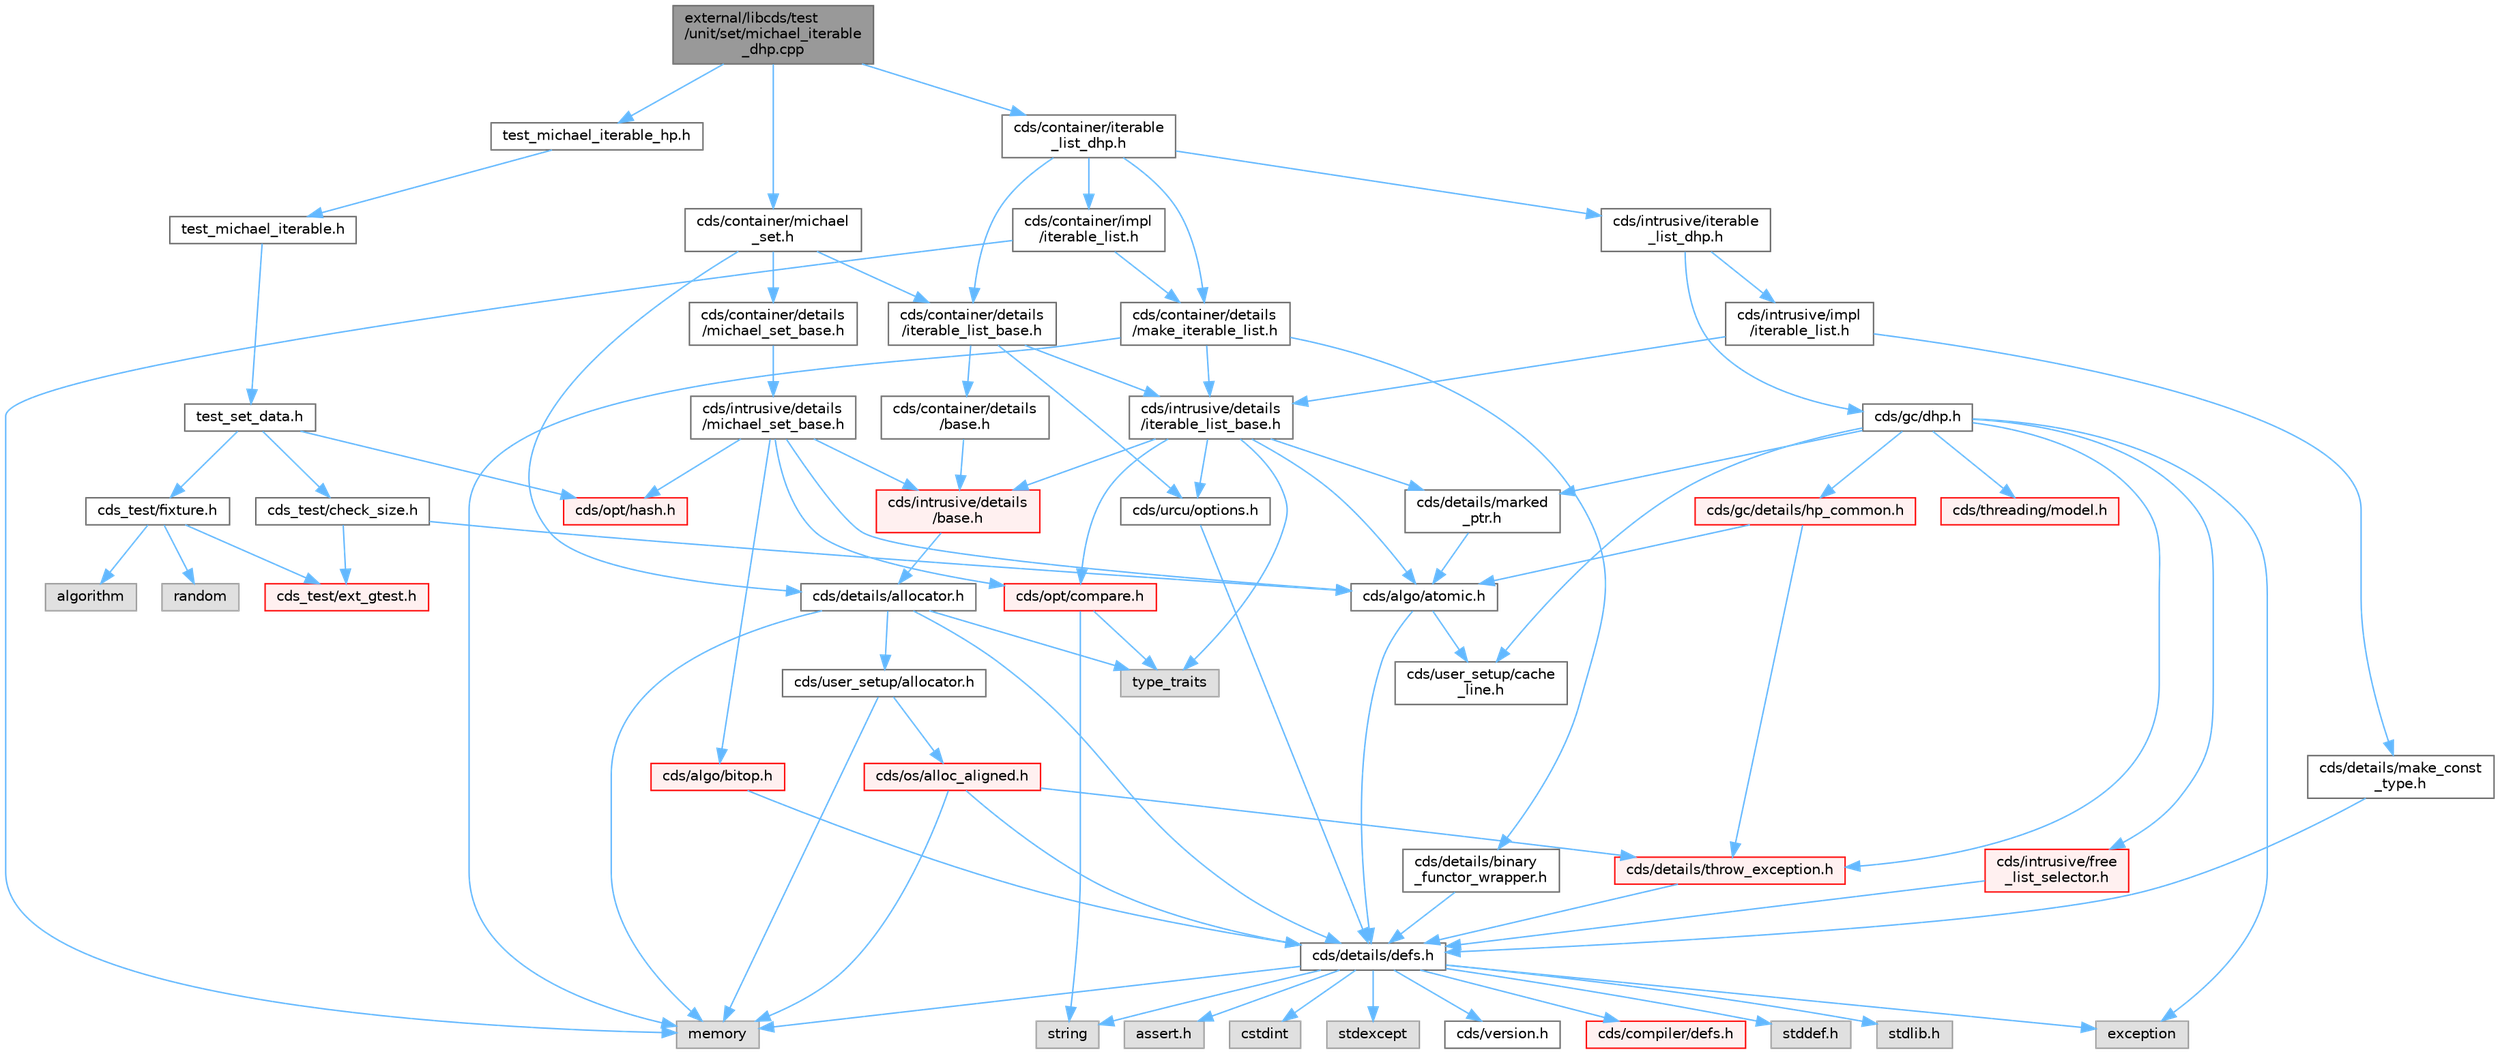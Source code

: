digraph "external/libcds/test/unit/set/michael_iterable_dhp.cpp"
{
 // LATEX_PDF_SIZE
  bgcolor="transparent";
  edge [fontname=Helvetica,fontsize=10,labelfontname=Helvetica,labelfontsize=10];
  node [fontname=Helvetica,fontsize=10,shape=box,height=0.2,width=0.4];
  Node1 [id="Node000001",label="external/libcds/test\l/unit/set/michael_iterable\l_dhp.cpp",height=0.2,width=0.4,color="gray40", fillcolor="grey60", style="filled", fontcolor="black",tooltip=" "];
  Node1 -> Node2 [id="edge86_Node000001_Node000002",color="steelblue1",style="solid",tooltip=" "];
  Node2 [id="Node000002",label="test_michael_iterable_hp.h",height=0.2,width=0.4,color="grey40", fillcolor="white", style="filled",URL="$set_2test__michael__iterable__hp_8h.html",tooltip=" "];
  Node2 -> Node3 [id="edge87_Node000002_Node000003",color="steelblue1",style="solid",tooltip=" "];
  Node3 [id="Node000003",label="test_michael_iterable.h",height=0.2,width=0.4,color="grey40", fillcolor="white", style="filled",URL="$set_2test__michael__iterable_8h.html",tooltip=" "];
  Node3 -> Node4 [id="edge88_Node000003_Node000004",color="steelblue1",style="solid",tooltip=" "];
  Node4 [id="Node000004",label="test_set_data.h",height=0.2,width=0.4,color="grey40", fillcolor="white", style="filled",URL="$test__set__data_8h.html",tooltip=" "];
  Node4 -> Node5 [id="edge89_Node000004_Node000005",color="steelblue1",style="solid",tooltip=" "];
  Node5 [id="Node000005",label="cds_test/check_size.h",height=0.2,width=0.4,color="grey40", fillcolor="white", style="filled",URL="$check__size_8h.html",tooltip=" "];
  Node5 -> Node6 [id="edge90_Node000005_Node000006",color="steelblue1",style="solid",tooltip=" "];
  Node6 [id="Node000006",label="cds_test/ext_gtest.h",height=0.2,width=0.4,color="red", fillcolor="#FFF0F0", style="filled",URL="$ext__gtest_8h.html",tooltip=" "];
  Node5 -> Node8 [id="edge91_Node000005_Node000008",color="steelblue1",style="solid",tooltip=" "];
  Node8 [id="Node000008",label="cds/algo/atomic.h",height=0.2,width=0.4,color="grey40", fillcolor="white", style="filled",URL="$external_2libcds_2cds_2algo_2atomic_8h.html",tooltip=" "];
  Node8 -> Node9 [id="edge92_Node000008_Node000009",color="steelblue1",style="solid",tooltip=" "];
  Node9 [id="Node000009",label="cds/details/defs.h",height=0.2,width=0.4,color="grey40", fillcolor="white", style="filled",URL="$details_2defs_8h.html",tooltip=" "];
  Node9 -> Node10 [id="edge93_Node000009_Node000010",color="steelblue1",style="solid",tooltip=" "];
  Node10 [id="Node000010",label="stddef.h",height=0.2,width=0.4,color="grey60", fillcolor="#E0E0E0", style="filled",tooltip=" "];
  Node9 -> Node11 [id="edge94_Node000009_Node000011",color="steelblue1",style="solid",tooltip=" "];
  Node11 [id="Node000011",label="stdlib.h",height=0.2,width=0.4,color="grey60", fillcolor="#E0E0E0", style="filled",tooltip=" "];
  Node9 -> Node12 [id="edge95_Node000009_Node000012",color="steelblue1",style="solid",tooltip=" "];
  Node12 [id="Node000012",label="assert.h",height=0.2,width=0.4,color="grey60", fillcolor="#E0E0E0", style="filled",tooltip=" "];
  Node9 -> Node13 [id="edge96_Node000009_Node000013",color="steelblue1",style="solid",tooltip=" "];
  Node13 [id="Node000013",label="cstdint",height=0.2,width=0.4,color="grey60", fillcolor="#E0E0E0", style="filled",tooltip=" "];
  Node9 -> Node14 [id="edge97_Node000009_Node000014",color="steelblue1",style="solid",tooltip=" "];
  Node14 [id="Node000014",label="exception",height=0.2,width=0.4,color="grey60", fillcolor="#E0E0E0", style="filled",tooltip=" "];
  Node9 -> Node15 [id="edge98_Node000009_Node000015",color="steelblue1",style="solid",tooltip=" "];
  Node15 [id="Node000015",label="stdexcept",height=0.2,width=0.4,color="grey60", fillcolor="#E0E0E0", style="filled",tooltip=" "];
  Node9 -> Node16 [id="edge99_Node000009_Node000016",color="steelblue1",style="solid",tooltip=" "];
  Node16 [id="Node000016",label="string",height=0.2,width=0.4,color="grey60", fillcolor="#E0E0E0", style="filled",tooltip=" "];
  Node9 -> Node17 [id="edge100_Node000009_Node000017",color="steelblue1",style="solid",tooltip=" "];
  Node17 [id="Node000017",label="memory",height=0.2,width=0.4,color="grey60", fillcolor="#E0E0E0", style="filled",tooltip=" "];
  Node9 -> Node18 [id="edge101_Node000009_Node000018",color="steelblue1",style="solid",tooltip=" "];
  Node18 [id="Node000018",label="cds/version.h",height=0.2,width=0.4,color="grey40", fillcolor="white", style="filled",URL="$external_2libcds_2cds_2version_8h.html",tooltip=" "];
  Node9 -> Node19 [id="edge102_Node000009_Node000019",color="steelblue1",style="solid",tooltip=" "];
  Node19 [id="Node000019",label="cds/compiler/defs.h",height=0.2,width=0.4,color="red", fillcolor="#FFF0F0", style="filled",URL="$compiler_2defs_8h.html",tooltip=" "];
  Node8 -> Node22 [id="edge103_Node000008_Node000022",color="steelblue1",style="solid",tooltip=" "];
  Node22 [id="Node000022",label="cds/user_setup/cache\l_line.h",height=0.2,width=0.4,color="grey40", fillcolor="white", style="filled",URL="$cache__line_8h.html",tooltip="Cache-line size definition"];
  Node4 -> Node23 [id="edge104_Node000004_Node000023",color="steelblue1",style="solid",tooltip=" "];
  Node23 [id="Node000023",label="cds_test/fixture.h",height=0.2,width=0.4,color="grey40", fillcolor="white", style="filled",URL="$fixture_8h.html",tooltip=" "];
  Node23 -> Node6 [id="edge105_Node000023_Node000006",color="steelblue1",style="solid",tooltip=" "];
  Node23 -> Node24 [id="edge106_Node000023_Node000024",color="steelblue1",style="solid",tooltip=" "];
  Node24 [id="Node000024",label="algorithm",height=0.2,width=0.4,color="grey60", fillcolor="#E0E0E0", style="filled",tooltip=" "];
  Node23 -> Node25 [id="edge107_Node000023_Node000025",color="steelblue1",style="solid",tooltip=" "];
  Node25 [id="Node000025",label="random",height=0.2,width=0.4,color="grey60", fillcolor="#E0E0E0", style="filled",tooltip=" "];
  Node4 -> Node26 [id="edge108_Node000004_Node000026",color="steelblue1",style="solid",tooltip=" "];
  Node26 [id="Node000026",label="cds/opt/hash.h",height=0.2,width=0.4,color="red", fillcolor="#FFF0F0", style="filled",URL="$external_2libcds_2cds_2opt_2hash_8h.html",tooltip=" "];
  Node1 -> Node47 [id="edge109_Node000001_Node000047",color="steelblue1",style="solid",tooltip=" "];
  Node47 [id="Node000047",label="cds/container/iterable\l_list_dhp.h",height=0.2,width=0.4,color="grey40", fillcolor="white", style="filled",URL="$container_2iterable__list__dhp_8h.html",tooltip=" "];
  Node47 -> Node48 [id="edge110_Node000047_Node000048",color="steelblue1",style="solid",tooltip=" "];
  Node48 [id="Node000048",label="cds/container/details\l/iterable_list_base.h",height=0.2,width=0.4,color="grey40", fillcolor="white", style="filled",URL="$container_2details_2iterable__list__base_8h.html",tooltip=" "];
  Node48 -> Node49 [id="edge111_Node000048_Node000049",color="steelblue1",style="solid",tooltip=" "];
  Node49 [id="Node000049",label="cds/container/details\l/base.h",height=0.2,width=0.4,color="grey40", fillcolor="white", style="filled",URL="$external_2libcds_2cds_2container_2details_2base_8h.html",tooltip=" "];
  Node49 -> Node50 [id="edge112_Node000049_Node000050",color="steelblue1",style="solid",tooltip=" "];
  Node50 [id="Node000050",label="cds/intrusive/details\l/base.h",height=0.2,width=0.4,color="red", fillcolor="#FFF0F0", style="filled",URL="$external_2libcds_2cds_2intrusive_2details_2base_8h.html",tooltip=" "];
  Node50 -> Node53 [id="edge113_Node000050_Node000053",color="steelblue1",style="solid",tooltip=" "];
  Node53 [id="Node000053",label="cds/details/allocator.h",height=0.2,width=0.4,color="grey40", fillcolor="white", style="filled",URL="$external_2libcds_2cds_2details_2allocator_8h.html",tooltip=" "];
  Node53 -> Node54 [id="edge114_Node000053_Node000054",color="steelblue1",style="solid",tooltip=" "];
  Node54 [id="Node000054",label="type_traits",height=0.2,width=0.4,color="grey60", fillcolor="#E0E0E0", style="filled",tooltip=" "];
  Node53 -> Node17 [id="edge115_Node000053_Node000017",color="steelblue1",style="solid",tooltip=" "];
  Node53 -> Node9 [id="edge116_Node000053_Node000009",color="steelblue1",style="solid",tooltip=" "];
  Node53 -> Node32 [id="edge117_Node000053_Node000032",color="steelblue1",style="solid",tooltip=" "];
  Node32 [id="Node000032",label="cds/user_setup/allocator.h",height=0.2,width=0.4,color="grey40", fillcolor="white", style="filled",URL="$external_2libcds_2cds_2user__setup_2allocator_8h.html",tooltip="Default implementation of allocator classes."];
  Node32 -> Node17 [id="edge118_Node000032_Node000017",color="steelblue1",style="solid",tooltip=" "];
  Node32 -> Node33 [id="edge119_Node000032_Node000033",color="steelblue1",style="solid",tooltip=" "];
  Node33 [id="Node000033",label="cds/os/alloc_aligned.h",height=0.2,width=0.4,color="red", fillcolor="#FFF0F0", style="filled",URL="$alloc__aligned_8h.html",tooltip=" "];
  Node33 -> Node9 [id="edge120_Node000033_Node000009",color="steelblue1",style="solid",tooltip=" "];
  Node33 -> Node17 [id="edge121_Node000033_Node000017",color="steelblue1",style="solid",tooltip=" "];
  Node33 -> Node44 [id="edge122_Node000033_Node000044",color="steelblue1",style="solid",tooltip=" "];
  Node44 [id="Node000044",label="cds/details/throw_exception.h",height=0.2,width=0.4,color="red", fillcolor="#FFF0F0", style="filled",URL="$throw__exception_8h.html",tooltip=" "];
  Node44 -> Node9 [id="edge123_Node000044_Node000009",color="steelblue1",style="solid",tooltip=" "];
  Node48 -> Node59 [id="edge124_Node000048_Node000059",color="steelblue1",style="solid",tooltip=" "];
  Node59 [id="Node000059",label="cds/intrusive/details\l/iterable_list_base.h",height=0.2,width=0.4,color="grey40", fillcolor="white", style="filled",URL="$intrusive_2details_2iterable__list__base_8h.html",tooltip=" "];
  Node59 -> Node54 [id="edge125_Node000059_Node000054",color="steelblue1",style="solid",tooltip=" "];
  Node59 -> Node50 [id="edge126_Node000059_Node000050",color="steelblue1",style="solid",tooltip=" "];
  Node59 -> Node60 [id="edge127_Node000059_Node000060",color="steelblue1",style="solid",tooltip=" "];
  Node60 [id="Node000060",label="cds/opt/compare.h",height=0.2,width=0.4,color="red", fillcolor="#FFF0F0", style="filled",URL="$external_2libcds_2cds_2opt_2compare_8h.html",tooltip=" "];
  Node60 -> Node54 [id="edge128_Node000060_Node000054",color="steelblue1",style="solid",tooltip=" "];
  Node60 -> Node16 [id="edge129_Node000060_Node000016",color="steelblue1",style="solid",tooltip=" "];
  Node59 -> Node8 [id="edge130_Node000059_Node000008",color="steelblue1",style="solid",tooltip=" "];
  Node59 -> Node61 [id="edge131_Node000059_Node000061",color="steelblue1",style="solid",tooltip=" "];
  Node61 [id="Node000061",label="cds/details/marked\l_ptr.h",height=0.2,width=0.4,color="grey40", fillcolor="white", style="filled",URL="$marked__ptr_8h.html",tooltip=" "];
  Node61 -> Node8 [id="edge132_Node000061_Node000008",color="steelblue1",style="solid",tooltip=" "];
  Node59 -> Node62 [id="edge133_Node000059_Node000062",color="steelblue1",style="solid",tooltip=" "];
  Node62 [id="Node000062",label="cds/urcu/options.h",height=0.2,width=0.4,color="grey40", fillcolor="white", style="filled",URL="$urcu_2options_8h.html",tooltip=" "];
  Node62 -> Node9 [id="edge134_Node000062_Node000009",color="steelblue1",style="solid",tooltip=" "];
  Node48 -> Node62 [id="edge135_Node000048_Node000062",color="steelblue1",style="solid",tooltip=" "];
  Node47 -> Node63 [id="edge136_Node000047_Node000063",color="steelblue1",style="solid",tooltip=" "];
  Node63 [id="Node000063",label="cds/intrusive/iterable\l_list_dhp.h",height=0.2,width=0.4,color="grey40", fillcolor="white", style="filled",URL="$intrusive_2iterable__list__dhp_8h.html",tooltip=" "];
  Node63 -> Node64 [id="edge137_Node000063_Node000064",color="steelblue1",style="solid",tooltip=" "];
  Node64 [id="Node000064",label="cds/intrusive/impl\l/iterable_list.h",height=0.2,width=0.4,color="grey40", fillcolor="white", style="filled",URL="$intrusive_2impl_2iterable__list_8h.html",tooltip=" "];
  Node64 -> Node59 [id="edge138_Node000064_Node000059",color="steelblue1",style="solid",tooltip=" "];
  Node64 -> Node65 [id="edge139_Node000064_Node000065",color="steelblue1",style="solid",tooltip=" "];
  Node65 [id="Node000065",label="cds/details/make_const\l_type.h",height=0.2,width=0.4,color="grey40", fillcolor="white", style="filled",URL="$make__const__type_8h.html",tooltip=" "];
  Node65 -> Node9 [id="edge140_Node000065_Node000009",color="steelblue1",style="solid",tooltip=" "];
  Node63 -> Node66 [id="edge141_Node000063_Node000066",color="steelblue1",style="solid",tooltip=" "];
  Node66 [id="Node000066",label="cds/gc/dhp.h",height=0.2,width=0.4,color="grey40", fillcolor="white", style="filled",URL="$dhp_8h.html",tooltip=" "];
  Node66 -> Node14 [id="edge142_Node000066_Node000014",color="steelblue1",style="solid",tooltip=" "];
  Node66 -> Node67 [id="edge143_Node000066_Node000067",color="steelblue1",style="solid",tooltip=" "];
  Node67 [id="Node000067",label="cds/gc/details/hp_common.h",height=0.2,width=0.4,color="red", fillcolor="#FFF0F0", style="filled",URL="$hp__common_8h.html",tooltip=" "];
  Node67 -> Node8 [id="edge144_Node000067_Node000008",color="steelblue1",style="solid",tooltip=" "];
  Node67 -> Node44 [id="edge145_Node000067_Node000044",color="steelblue1",style="solid",tooltip=" "];
  Node66 -> Node69 [id="edge146_Node000066_Node000069",color="steelblue1",style="solid",tooltip=" "];
  Node69 [id="Node000069",label="cds/threading/model.h",height=0.2,width=0.4,color="red", fillcolor="#FFF0F0", style="filled",URL="$model_8h.html",tooltip=" "];
  Node66 -> Node81 [id="edge147_Node000066_Node000081",color="steelblue1",style="solid",tooltip=" "];
  Node81 [id="Node000081",label="cds/intrusive/free\l_list_selector.h",height=0.2,width=0.4,color="red", fillcolor="#FFF0F0", style="filled",URL="$free__list__selector_8h.html",tooltip=" "];
  Node81 -> Node9 [id="edge148_Node000081_Node000009",color="steelblue1",style="solid",tooltip=" "];
  Node66 -> Node44 [id="edge149_Node000066_Node000044",color="steelblue1",style="solid",tooltip=" "];
  Node66 -> Node61 [id="edge150_Node000066_Node000061",color="steelblue1",style="solid",tooltip=" "];
  Node66 -> Node22 [id="edge151_Node000066_Node000022",color="steelblue1",style="solid",tooltip=" "];
  Node47 -> Node83 [id="edge152_Node000047_Node000083",color="steelblue1",style="solid",tooltip=" "];
  Node83 [id="Node000083",label="cds/container/details\l/make_iterable_list.h",height=0.2,width=0.4,color="grey40", fillcolor="white", style="filled",URL="$make__iterable__list_8h.html",tooltip=" "];
  Node83 -> Node59 [id="edge153_Node000083_Node000059",color="steelblue1",style="solid",tooltip=" "];
  Node83 -> Node84 [id="edge154_Node000083_Node000084",color="steelblue1",style="solid",tooltip=" "];
  Node84 [id="Node000084",label="cds/details/binary\l_functor_wrapper.h",height=0.2,width=0.4,color="grey40", fillcolor="white", style="filled",URL="$binary__functor__wrapper_8h.html",tooltip=" "];
  Node84 -> Node9 [id="edge155_Node000084_Node000009",color="steelblue1",style="solid",tooltip=" "];
  Node83 -> Node17 [id="edge156_Node000083_Node000017",color="steelblue1",style="solid",tooltip=" "];
  Node47 -> Node85 [id="edge157_Node000047_Node000085",color="steelblue1",style="solid",tooltip=" "];
  Node85 [id="Node000085",label="cds/container/impl\l/iterable_list.h",height=0.2,width=0.4,color="grey40", fillcolor="white", style="filled",URL="$container_2impl_2iterable__list_8h.html",tooltip=" "];
  Node85 -> Node83 [id="edge158_Node000085_Node000083",color="steelblue1",style="solid",tooltip=" "];
  Node85 -> Node17 [id="edge159_Node000085_Node000017",color="steelblue1",style="solid",tooltip=" "];
  Node1 -> Node86 [id="edge160_Node000001_Node000086",color="steelblue1",style="solid",tooltip=" "];
  Node86 [id="Node000086",label="cds/container/michael\l_set.h",height=0.2,width=0.4,color="grey40", fillcolor="white", style="filled",URL="$container_2michael__set_8h.html",tooltip=" "];
  Node86 -> Node87 [id="edge161_Node000086_Node000087",color="steelblue1",style="solid",tooltip=" "];
  Node87 [id="Node000087",label="cds/container/details\l/michael_set_base.h",height=0.2,width=0.4,color="grey40", fillcolor="white", style="filled",URL="$container_2details_2michael__set__base_8h.html",tooltip=" "];
  Node87 -> Node88 [id="edge162_Node000087_Node000088",color="steelblue1",style="solid",tooltip=" "];
  Node88 [id="Node000088",label="cds/intrusive/details\l/michael_set_base.h",height=0.2,width=0.4,color="grey40", fillcolor="white", style="filled",URL="$intrusive_2details_2michael__set__base_8h.html",tooltip=" "];
  Node88 -> Node50 [id="edge163_Node000088_Node000050",color="steelblue1",style="solid",tooltip=" "];
  Node88 -> Node60 [id="edge164_Node000088_Node000060",color="steelblue1",style="solid",tooltip=" "];
  Node88 -> Node26 [id="edge165_Node000088_Node000026",color="steelblue1",style="solid",tooltip=" "];
  Node88 -> Node38 [id="edge166_Node000088_Node000038",color="steelblue1",style="solid",tooltip=" "];
  Node38 [id="Node000038",label="cds/algo/bitop.h",height=0.2,width=0.4,color="red", fillcolor="#FFF0F0", style="filled",URL="$algo_2bitop_8h.html",tooltip=" "];
  Node38 -> Node9 [id="edge167_Node000038_Node000009",color="steelblue1",style="solid",tooltip=" "];
  Node88 -> Node8 [id="edge168_Node000088_Node000008",color="steelblue1",style="solid",tooltip=" "];
  Node86 -> Node48 [id="edge169_Node000086_Node000048",color="steelblue1",style="solid",tooltip=" "];
  Node86 -> Node53 [id="edge170_Node000086_Node000053",color="steelblue1",style="solid",tooltip=" "];
}
